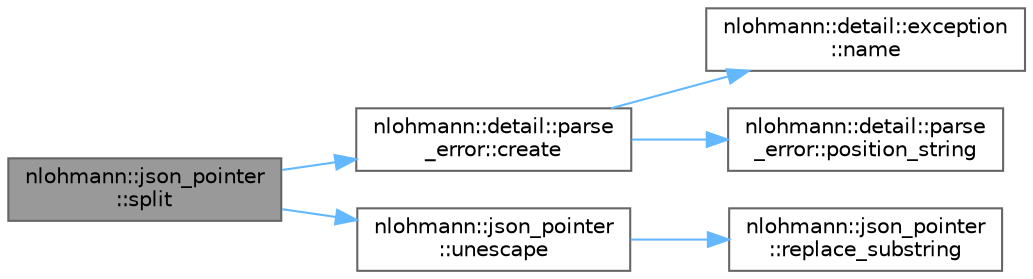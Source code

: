 digraph "nlohmann::json_pointer::split"
{
 // LATEX_PDF_SIZE
  bgcolor="transparent";
  edge [fontname=Helvetica,fontsize=10,labelfontname=Helvetica,labelfontsize=10];
  node [fontname=Helvetica,fontsize=10,shape=box,height=0.2,width=0.4];
  rankdir="LR";
  Node1 [label="nlohmann::json_pointer\l::split",height=0.2,width=0.4,color="gray40", fillcolor="grey60", style="filled", fontcolor="black",tooltip="split the string input to reference tokens"];
  Node1 -> Node2 [color="steelblue1",style="solid"];
  Node2 [label="nlohmann::detail::parse\l_error::create",height=0.2,width=0.4,color="grey40", fillcolor="white", style="filled",URL="$a01563.html#a137ea4d27de45d8a844fd13451d40f3d",tooltip="create a parse error exception"];
  Node2 -> Node3 [color="steelblue1",style="solid"];
  Node3 [label="nlohmann::detail::exception\l::name",height=0.2,width=0.4,color="grey40", fillcolor="white", style="filled",URL="$a01559.html#abf41a7e9178356314082284e6cfea278",tooltip=" "];
  Node2 -> Node4 [color="steelblue1",style="solid"];
  Node4 [label="nlohmann::detail::parse\l_error::position_string",height=0.2,width=0.4,color="grey40", fillcolor="white", style="filled",URL="$a01563.html#aefe74adeaa48781464ba2fd2ec63d221",tooltip=" "];
  Node1 -> Node5 [color="steelblue1",style="solid"];
  Node5 [label="nlohmann::json_pointer\l::unescape",height=0.2,width=0.4,color="grey40", fillcolor="white", style="filled",URL="$a01663.html#ab85442d5fbcc289b79beeefc2175446f",tooltip="unescape \"~1\" to tilde and \"~0\" to slash (order is important!)"];
  Node5 -> Node6 [color="steelblue1",style="solid"];
  Node6 [label="nlohmann::json_pointer\l::replace_substring",height=0.2,width=0.4,color="grey40", fillcolor="white", style="filled",URL="$a01663.html#aa7649d30da9fc10b0e20704a27aea2a9",tooltip="replace all occurrences of a substring by another string"];
}
